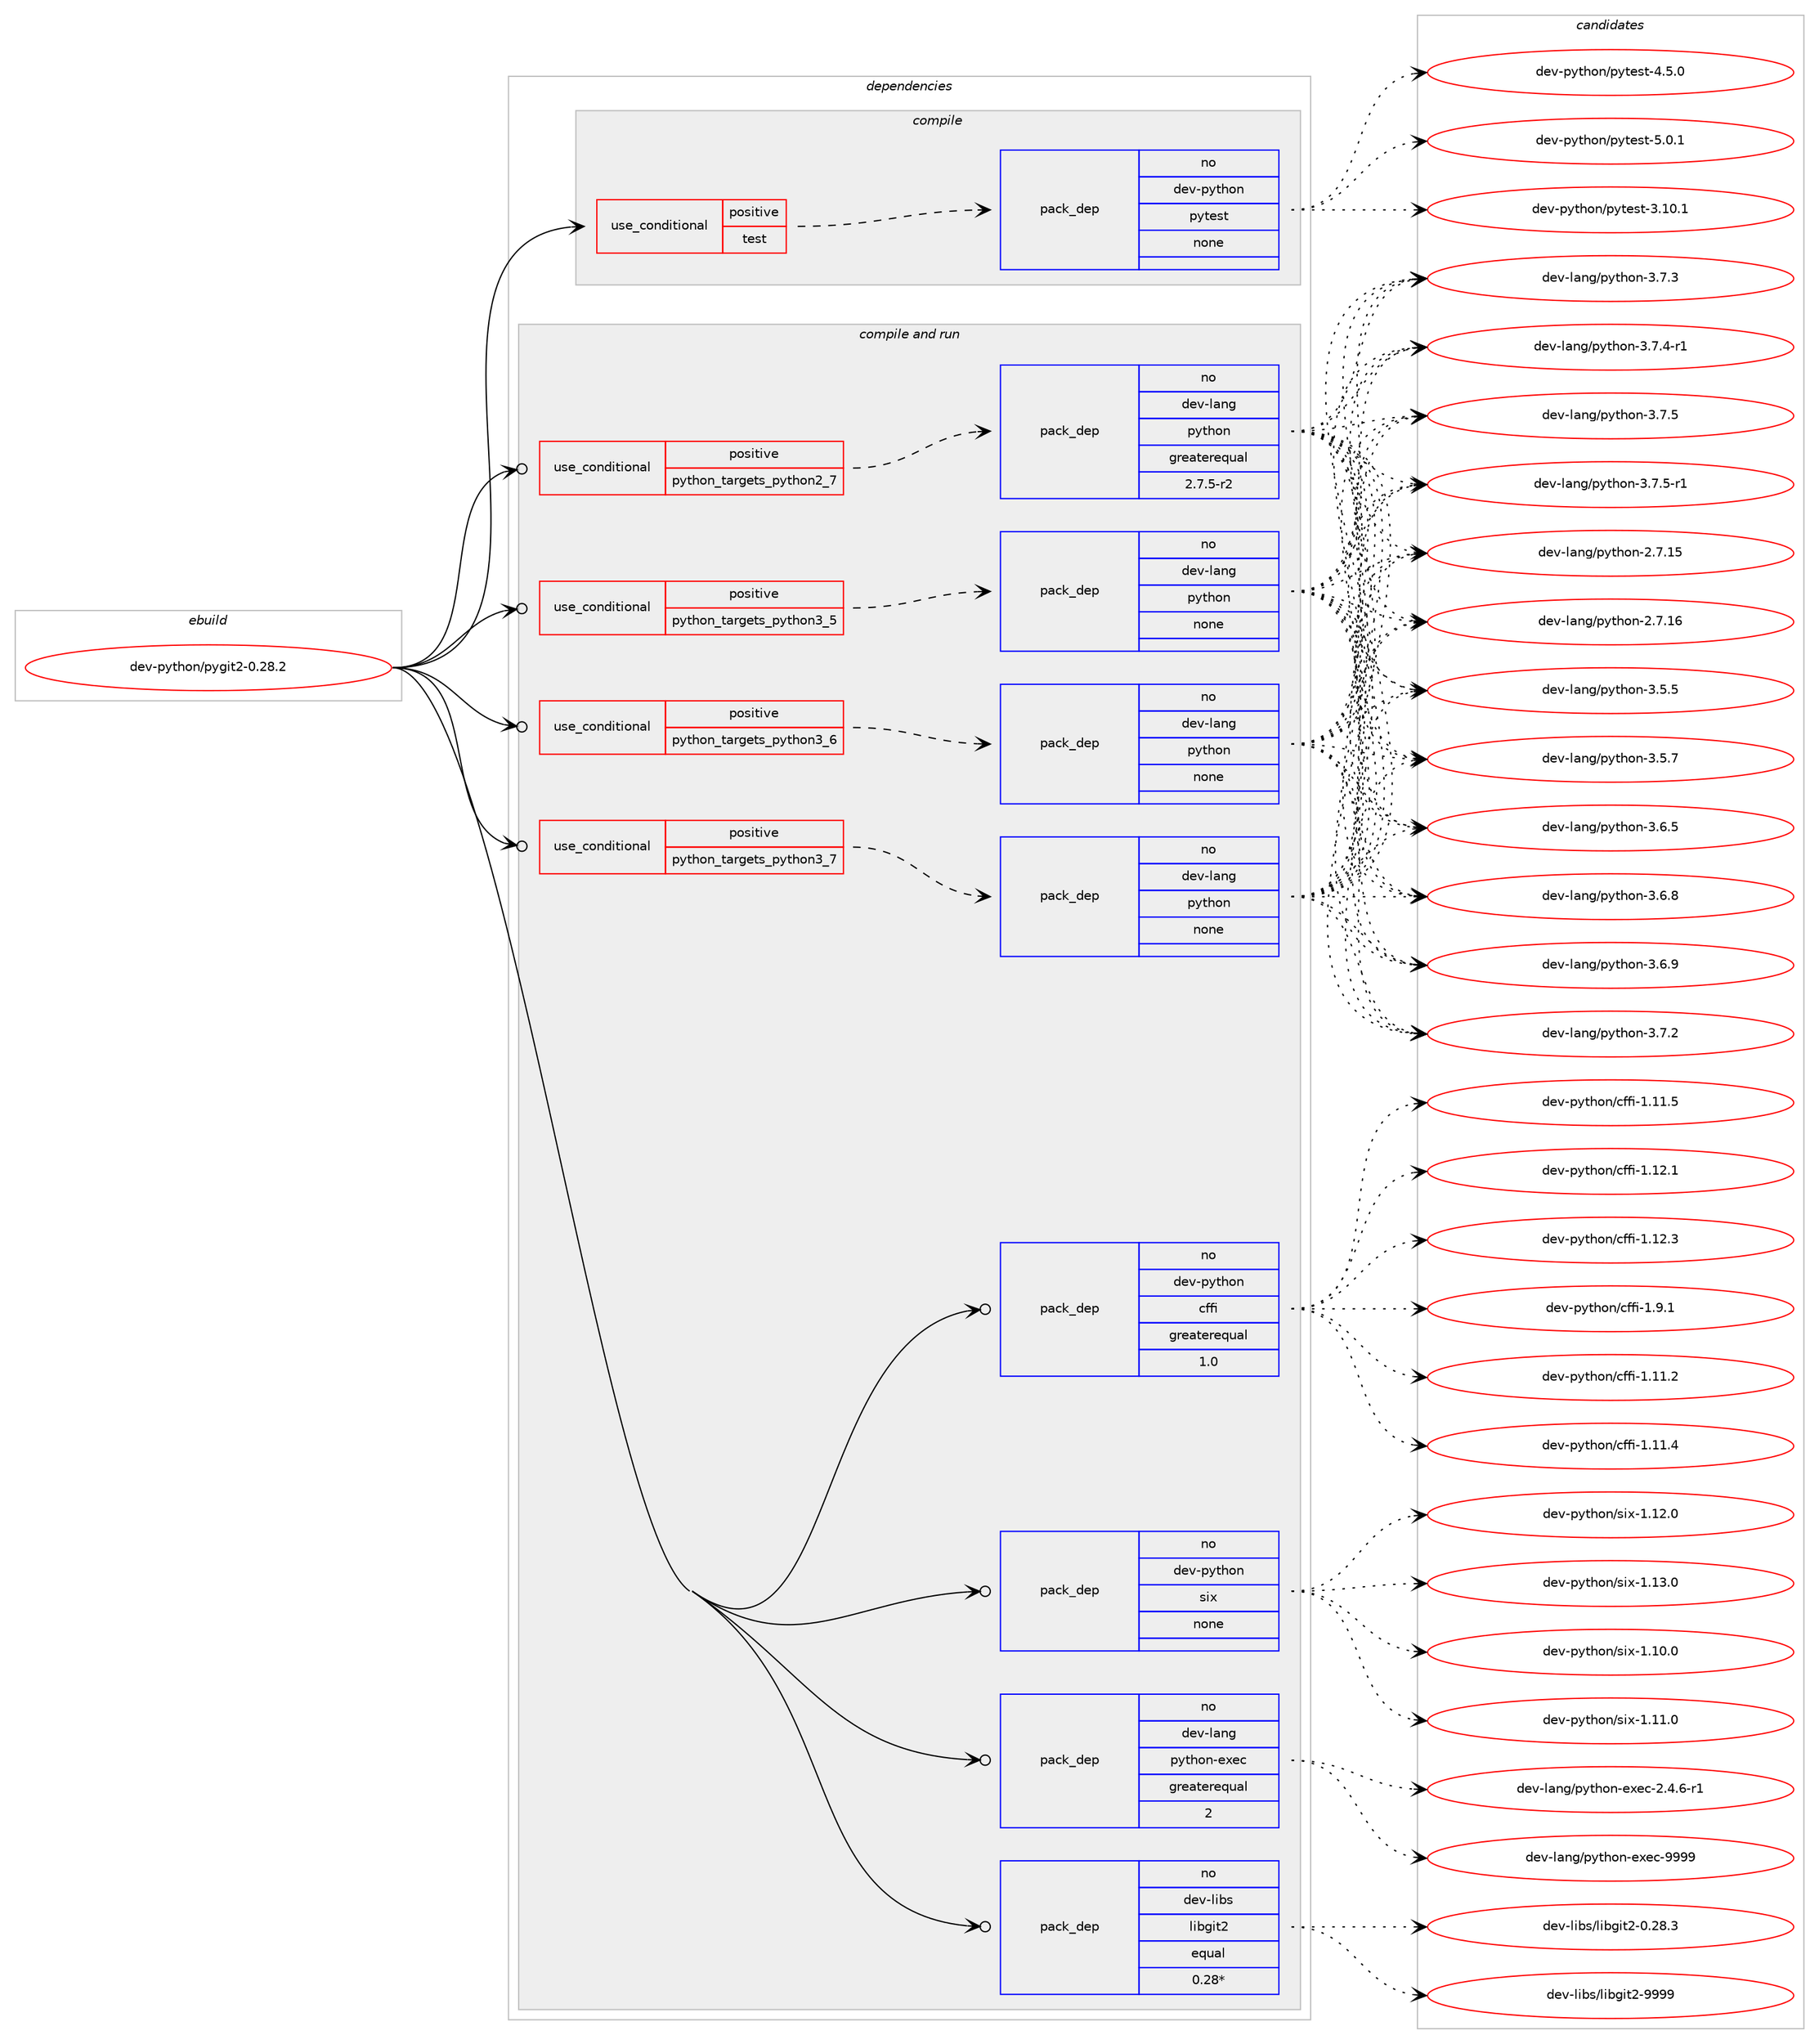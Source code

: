 digraph prolog {

# *************
# Graph options
# *************

newrank=true;
concentrate=true;
compound=true;
graph [rankdir=LR,fontname=Helvetica,fontsize=10,ranksep=1.5];#, ranksep=2.5, nodesep=0.2];
edge  [arrowhead=vee];
node  [fontname=Helvetica,fontsize=10];

# **********
# The ebuild
# **********

subgraph cluster_leftcol {
color=gray;
rank=same;
label=<<i>ebuild</i>>;
id [label="dev-python/pygit2-0.28.2", color=red, width=4, href="../dev-python/pygit2-0.28.2.svg"];
}

# ****************
# The dependencies
# ****************

subgraph cluster_midcol {
color=gray;
label=<<i>dependencies</i>>;
subgraph cluster_compile {
fillcolor="#eeeeee";
style=filled;
label=<<i>compile</i>>;
subgraph cond145926 {
dependency626012 [label=<<TABLE BORDER="0" CELLBORDER="1" CELLSPACING="0" CELLPADDING="4"><TR><TD ROWSPAN="3" CELLPADDING="10">use_conditional</TD></TR><TR><TD>positive</TD></TR><TR><TD>test</TD></TR></TABLE>>, shape=none, color=red];
subgraph pack468242 {
dependency626013 [label=<<TABLE BORDER="0" CELLBORDER="1" CELLSPACING="0" CELLPADDING="4" WIDTH="220"><TR><TD ROWSPAN="6" CELLPADDING="30">pack_dep</TD></TR><TR><TD WIDTH="110">no</TD></TR><TR><TD>dev-python</TD></TR><TR><TD>pytest</TD></TR><TR><TD>none</TD></TR><TR><TD></TD></TR></TABLE>>, shape=none, color=blue];
}
dependency626012:e -> dependency626013:w [weight=20,style="dashed",arrowhead="vee"];
}
id:e -> dependency626012:w [weight=20,style="solid",arrowhead="vee"];
}
subgraph cluster_compileandrun {
fillcolor="#eeeeee";
style=filled;
label=<<i>compile and run</i>>;
subgraph cond145927 {
dependency626014 [label=<<TABLE BORDER="0" CELLBORDER="1" CELLSPACING="0" CELLPADDING="4"><TR><TD ROWSPAN="3" CELLPADDING="10">use_conditional</TD></TR><TR><TD>positive</TD></TR><TR><TD>python_targets_python2_7</TD></TR></TABLE>>, shape=none, color=red];
subgraph pack468243 {
dependency626015 [label=<<TABLE BORDER="0" CELLBORDER="1" CELLSPACING="0" CELLPADDING="4" WIDTH="220"><TR><TD ROWSPAN="6" CELLPADDING="30">pack_dep</TD></TR><TR><TD WIDTH="110">no</TD></TR><TR><TD>dev-lang</TD></TR><TR><TD>python</TD></TR><TR><TD>greaterequal</TD></TR><TR><TD>2.7.5-r2</TD></TR></TABLE>>, shape=none, color=blue];
}
dependency626014:e -> dependency626015:w [weight=20,style="dashed",arrowhead="vee"];
}
id:e -> dependency626014:w [weight=20,style="solid",arrowhead="odotvee"];
subgraph cond145928 {
dependency626016 [label=<<TABLE BORDER="0" CELLBORDER="1" CELLSPACING="0" CELLPADDING="4"><TR><TD ROWSPAN="3" CELLPADDING="10">use_conditional</TD></TR><TR><TD>positive</TD></TR><TR><TD>python_targets_python3_5</TD></TR></TABLE>>, shape=none, color=red];
subgraph pack468244 {
dependency626017 [label=<<TABLE BORDER="0" CELLBORDER="1" CELLSPACING="0" CELLPADDING="4" WIDTH="220"><TR><TD ROWSPAN="6" CELLPADDING="30">pack_dep</TD></TR><TR><TD WIDTH="110">no</TD></TR><TR><TD>dev-lang</TD></TR><TR><TD>python</TD></TR><TR><TD>none</TD></TR><TR><TD></TD></TR></TABLE>>, shape=none, color=blue];
}
dependency626016:e -> dependency626017:w [weight=20,style="dashed",arrowhead="vee"];
}
id:e -> dependency626016:w [weight=20,style="solid",arrowhead="odotvee"];
subgraph cond145929 {
dependency626018 [label=<<TABLE BORDER="0" CELLBORDER="1" CELLSPACING="0" CELLPADDING="4"><TR><TD ROWSPAN="3" CELLPADDING="10">use_conditional</TD></TR><TR><TD>positive</TD></TR><TR><TD>python_targets_python3_6</TD></TR></TABLE>>, shape=none, color=red];
subgraph pack468245 {
dependency626019 [label=<<TABLE BORDER="0" CELLBORDER="1" CELLSPACING="0" CELLPADDING="4" WIDTH="220"><TR><TD ROWSPAN="6" CELLPADDING="30">pack_dep</TD></TR><TR><TD WIDTH="110">no</TD></TR><TR><TD>dev-lang</TD></TR><TR><TD>python</TD></TR><TR><TD>none</TD></TR><TR><TD></TD></TR></TABLE>>, shape=none, color=blue];
}
dependency626018:e -> dependency626019:w [weight=20,style="dashed",arrowhead="vee"];
}
id:e -> dependency626018:w [weight=20,style="solid",arrowhead="odotvee"];
subgraph cond145930 {
dependency626020 [label=<<TABLE BORDER="0" CELLBORDER="1" CELLSPACING="0" CELLPADDING="4"><TR><TD ROWSPAN="3" CELLPADDING="10">use_conditional</TD></TR><TR><TD>positive</TD></TR><TR><TD>python_targets_python3_7</TD></TR></TABLE>>, shape=none, color=red];
subgraph pack468246 {
dependency626021 [label=<<TABLE BORDER="0" CELLBORDER="1" CELLSPACING="0" CELLPADDING="4" WIDTH="220"><TR><TD ROWSPAN="6" CELLPADDING="30">pack_dep</TD></TR><TR><TD WIDTH="110">no</TD></TR><TR><TD>dev-lang</TD></TR><TR><TD>python</TD></TR><TR><TD>none</TD></TR><TR><TD></TD></TR></TABLE>>, shape=none, color=blue];
}
dependency626020:e -> dependency626021:w [weight=20,style="dashed",arrowhead="vee"];
}
id:e -> dependency626020:w [weight=20,style="solid",arrowhead="odotvee"];
subgraph pack468247 {
dependency626022 [label=<<TABLE BORDER="0" CELLBORDER="1" CELLSPACING="0" CELLPADDING="4" WIDTH="220"><TR><TD ROWSPAN="6" CELLPADDING="30">pack_dep</TD></TR><TR><TD WIDTH="110">no</TD></TR><TR><TD>dev-lang</TD></TR><TR><TD>python-exec</TD></TR><TR><TD>greaterequal</TD></TR><TR><TD>2</TD></TR></TABLE>>, shape=none, color=blue];
}
id:e -> dependency626022:w [weight=20,style="solid",arrowhead="odotvee"];
subgraph pack468248 {
dependency626023 [label=<<TABLE BORDER="0" CELLBORDER="1" CELLSPACING="0" CELLPADDING="4" WIDTH="220"><TR><TD ROWSPAN="6" CELLPADDING="30">pack_dep</TD></TR><TR><TD WIDTH="110">no</TD></TR><TR><TD>dev-libs</TD></TR><TR><TD>libgit2</TD></TR><TR><TD>equal</TD></TR><TR><TD>0.28*</TD></TR></TABLE>>, shape=none, color=blue];
}
id:e -> dependency626023:w [weight=20,style="solid",arrowhead="odotvee"];
subgraph pack468249 {
dependency626024 [label=<<TABLE BORDER="0" CELLBORDER="1" CELLSPACING="0" CELLPADDING="4" WIDTH="220"><TR><TD ROWSPAN="6" CELLPADDING="30">pack_dep</TD></TR><TR><TD WIDTH="110">no</TD></TR><TR><TD>dev-python</TD></TR><TR><TD>cffi</TD></TR><TR><TD>greaterequal</TD></TR><TR><TD>1.0</TD></TR></TABLE>>, shape=none, color=blue];
}
id:e -> dependency626024:w [weight=20,style="solid",arrowhead="odotvee"];
subgraph pack468250 {
dependency626025 [label=<<TABLE BORDER="0" CELLBORDER="1" CELLSPACING="0" CELLPADDING="4" WIDTH="220"><TR><TD ROWSPAN="6" CELLPADDING="30">pack_dep</TD></TR><TR><TD WIDTH="110">no</TD></TR><TR><TD>dev-python</TD></TR><TR><TD>six</TD></TR><TR><TD>none</TD></TR><TR><TD></TD></TR></TABLE>>, shape=none, color=blue];
}
id:e -> dependency626025:w [weight=20,style="solid",arrowhead="odotvee"];
}
subgraph cluster_run {
fillcolor="#eeeeee";
style=filled;
label=<<i>run</i>>;
}
}

# **************
# The candidates
# **************

subgraph cluster_choices {
rank=same;
color=gray;
label=<<i>candidates</i>>;

subgraph choice468242 {
color=black;
nodesep=1;
choice100101118451121211161041111104711212111610111511645514649484649 [label="dev-python/pytest-3.10.1", color=red, width=4,href="../dev-python/pytest-3.10.1.svg"];
choice1001011184511212111610411111047112121116101115116455246534648 [label="dev-python/pytest-4.5.0", color=red, width=4,href="../dev-python/pytest-4.5.0.svg"];
choice1001011184511212111610411111047112121116101115116455346484649 [label="dev-python/pytest-5.0.1", color=red, width=4,href="../dev-python/pytest-5.0.1.svg"];
dependency626013:e -> choice100101118451121211161041111104711212111610111511645514649484649:w [style=dotted,weight="100"];
dependency626013:e -> choice1001011184511212111610411111047112121116101115116455246534648:w [style=dotted,weight="100"];
dependency626013:e -> choice1001011184511212111610411111047112121116101115116455346484649:w [style=dotted,weight="100"];
}
subgraph choice468243 {
color=black;
nodesep=1;
choice10010111845108971101034711212111610411111045504655464953 [label="dev-lang/python-2.7.15", color=red, width=4,href="../dev-lang/python-2.7.15.svg"];
choice10010111845108971101034711212111610411111045504655464954 [label="dev-lang/python-2.7.16", color=red, width=4,href="../dev-lang/python-2.7.16.svg"];
choice100101118451089711010347112121116104111110455146534653 [label="dev-lang/python-3.5.5", color=red, width=4,href="../dev-lang/python-3.5.5.svg"];
choice100101118451089711010347112121116104111110455146534655 [label="dev-lang/python-3.5.7", color=red, width=4,href="../dev-lang/python-3.5.7.svg"];
choice100101118451089711010347112121116104111110455146544653 [label="dev-lang/python-3.6.5", color=red, width=4,href="../dev-lang/python-3.6.5.svg"];
choice100101118451089711010347112121116104111110455146544656 [label="dev-lang/python-3.6.8", color=red, width=4,href="../dev-lang/python-3.6.8.svg"];
choice100101118451089711010347112121116104111110455146544657 [label="dev-lang/python-3.6.9", color=red, width=4,href="../dev-lang/python-3.6.9.svg"];
choice100101118451089711010347112121116104111110455146554650 [label="dev-lang/python-3.7.2", color=red, width=4,href="../dev-lang/python-3.7.2.svg"];
choice100101118451089711010347112121116104111110455146554651 [label="dev-lang/python-3.7.3", color=red, width=4,href="../dev-lang/python-3.7.3.svg"];
choice1001011184510897110103471121211161041111104551465546524511449 [label="dev-lang/python-3.7.4-r1", color=red, width=4,href="../dev-lang/python-3.7.4-r1.svg"];
choice100101118451089711010347112121116104111110455146554653 [label="dev-lang/python-3.7.5", color=red, width=4,href="../dev-lang/python-3.7.5.svg"];
choice1001011184510897110103471121211161041111104551465546534511449 [label="dev-lang/python-3.7.5-r1", color=red, width=4,href="../dev-lang/python-3.7.5-r1.svg"];
dependency626015:e -> choice10010111845108971101034711212111610411111045504655464953:w [style=dotted,weight="100"];
dependency626015:e -> choice10010111845108971101034711212111610411111045504655464954:w [style=dotted,weight="100"];
dependency626015:e -> choice100101118451089711010347112121116104111110455146534653:w [style=dotted,weight="100"];
dependency626015:e -> choice100101118451089711010347112121116104111110455146534655:w [style=dotted,weight="100"];
dependency626015:e -> choice100101118451089711010347112121116104111110455146544653:w [style=dotted,weight="100"];
dependency626015:e -> choice100101118451089711010347112121116104111110455146544656:w [style=dotted,weight="100"];
dependency626015:e -> choice100101118451089711010347112121116104111110455146544657:w [style=dotted,weight="100"];
dependency626015:e -> choice100101118451089711010347112121116104111110455146554650:w [style=dotted,weight="100"];
dependency626015:e -> choice100101118451089711010347112121116104111110455146554651:w [style=dotted,weight="100"];
dependency626015:e -> choice1001011184510897110103471121211161041111104551465546524511449:w [style=dotted,weight="100"];
dependency626015:e -> choice100101118451089711010347112121116104111110455146554653:w [style=dotted,weight="100"];
dependency626015:e -> choice1001011184510897110103471121211161041111104551465546534511449:w [style=dotted,weight="100"];
}
subgraph choice468244 {
color=black;
nodesep=1;
choice10010111845108971101034711212111610411111045504655464953 [label="dev-lang/python-2.7.15", color=red, width=4,href="../dev-lang/python-2.7.15.svg"];
choice10010111845108971101034711212111610411111045504655464954 [label="dev-lang/python-2.7.16", color=red, width=4,href="../dev-lang/python-2.7.16.svg"];
choice100101118451089711010347112121116104111110455146534653 [label="dev-lang/python-3.5.5", color=red, width=4,href="../dev-lang/python-3.5.5.svg"];
choice100101118451089711010347112121116104111110455146534655 [label="dev-lang/python-3.5.7", color=red, width=4,href="../dev-lang/python-3.5.7.svg"];
choice100101118451089711010347112121116104111110455146544653 [label="dev-lang/python-3.6.5", color=red, width=4,href="../dev-lang/python-3.6.5.svg"];
choice100101118451089711010347112121116104111110455146544656 [label="dev-lang/python-3.6.8", color=red, width=4,href="../dev-lang/python-3.6.8.svg"];
choice100101118451089711010347112121116104111110455146544657 [label="dev-lang/python-3.6.9", color=red, width=4,href="../dev-lang/python-3.6.9.svg"];
choice100101118451089711010347112121116104111110455146554650 [label="dev-lang/python-3.7.2", color=red, width=4,href="../dev-lang/python-3.7.2.svg"];
choice100101118451089711010347112121116104111110455146554651 [label="dev-lang/python-3.7.3", color=red, width=4,href="../dev-lang/python-3.7.3.svg"];
choice1001011184510897110103471121211161041111104551465546524511449 [label="dev-lang/python-3.7.4-r1", color=red, width=4,href="../dev-lang/python-3.7.4-r1.svg"];
choice100101118451089711010347112121116104111110455146554653 [label="dev-lang/python-3.7.5", color=red, width=4,href="../dev-lang/python-3.7.5.svg"];
choice1001011184510897110103471121211161041111104551465546534511449 [label="dev-lang/python-3.7.5-r1", color=red, width=4,href="../dev-lang/python-3.7.5-r1.svg"];
dependency626017:e -> choice10010111845108971101034711212111610411111045504655464953:w [style=dotted,weight="100"];
dependency626017:e -> choice10010111845108971101034711212111610411111045504655464954:w [style=dotted,weight="100"];
dependency626017:e -> choice100101118451089711010347112121116104111110455146534653:w [style=dotted,weight="100"];
dependency626017:e -> choice100101118451089711010347112121116104111110455146534655:w [style=dotted,weight="100"];
dependency626017:e -> choice100101118451089711010347112121116104111110455146544653:w [style=dotted,weight="100"];
dependency626017:e -> choice100101118451089711010347112121116104111110455146544656:w [style=dotted,weight="100"];
dependency626017:e -> choice100101118451089711010347112121116104111110455146544657:w [style=dotted,weight="100"];
dependency626017:e -> choice100101118451089711010347112121116104111110455146554650:w [style=dotted,weight="100"];
dependency626017:e -> choice100101118451089711010347112121116104111110455146554651:w [style=dotted,weight="100"];
dependency626017:e -> choice1001011184510897110103471121211161041111104551465546524511449:w [style=dotted,weight="100"];
dependency626017:e -> choice100101118451089711010347112121116104111110455146554653:w [style=dotted,weight="100"];
dependency626017:e -> choice1001011184510897110103471121211161041111104551465546534511449:w [style=dotted,weight="100"];
}
subgraph choice468245 {
color=black;
nodesep=1;
choice10010111845108971101034711212111610411111045504655464953 [label="dev-lang/python-2.7.15", color=red, width=4,href="../dev-lang/python-2.7.15.svg"];
choice10010111845108971101034711212111610411111045504655464954 [label="dev-lang/python-2.7.16", color=red, width=4,href="../dev-lang/python-2.7.16.svg"];
choice100101118451089711010347112121116104111110455146534653 [label="dev-lang/python-3.5.5", color=red, width=4,href="../dev-lang/python-3.5.5.svg"];
choice100101118451089711010347112121116104111110455146534655 [label="dev-lang/python-3.5.7", color=red, width=4,href="../dev-lang/python-3.5.7.svg"];
choice100101118451089711010347112121116104111110455146544653 [label="dev-lang/python-3.6.5", color=red, width=4,href="../dev-lang/python-3.6.5.svg"];
choice100101118451089711010347112121116104111110455146544656 [label="dev-lang/python-3.6.8", color=red, width=4,href="../dev-lang/python-3.6.8.svg"];
choice100101118451089711010347112121116104111110455146544657 [label="dev-lang/python-3.6.9", color=red, width=4,href="../dev-lang/python-3.6.9.svg"];
choice100101118451089711010347112121116104111110455146554650 [label="dev-lang/python-3.7.2", color=red, width=4,href="../dev-lang/python-3.7.2.svg"];
choice100101118451089711010347112121116104111110455146554651 [label="dev-lang/python-3.7.3", color=red, width=4,href="../dev-lang/python-3.7.3.svg"];
choice1001011184510897110103471121211161041111104551465546524511449 [label="dev-lang/python-3.7.4-r1", color=red, width=4,href="../dev-lang/python-3.7.4-r1.svg"];
choice100101118451089711010347112121116104111110455146554653 [label="dev-lang/python-3.7.5", color=red, width=4,href="../dev-lang/python-3.7.5.svg"];
choice1001011184510897110103471121211161041111104551465546534511449 [label="dev-lang/python-3.7.5-r1", color=red, width=4,href="../dev-lang/python-3.7.5-r1.svg"];
dependency626019:e -> choice10010111845108971101034711212111610411111045504655464953:w [style=dotted,weight="100"];
dependency626019:e -> choice10010111845108971101034711212111610411111045504655464954:w [style=dotted,weight="100"];
dependency626019:e -> choice100101118451089711010347112121116104111110455146534653:w [style=dotted,weight="100"];
dependency626019:e -> choice100101118451089711010347112121116104111110455146534655:w [style=dotted,weight="100"];
dependency626019:e -> choice100101118451089711010347112121116104111110455146544653:w [style=dotted,weight="100"];
dependency626019:e -> choice100101118451089711010347112121116104111110455146544656:w [style=dotted,weight="100"];
dependency626019:e -> choice100101118451089711010347112121116104111110455146544657:w [style=dotted,weight="100"];
dependency626019:e -> choice100101118451089711010347112121116104111110455146554650:w [style=dotted,weight="100"];
dependency626019:e -> choice100101118451089711010347112121116104111110455146554651:w [style=dotted,weight="100"];
dependency626019:e -> choice1001011184510897110103471121211161041111104551465546524511449:w [style=dotted,weight="100"];
dependency626019:e -> choice100101118451089711010347112121116104111110455146554653:w [style=dotted,weight="100"];
dependency626019:e -> choice1001011184510897110103471121211161041111104551465546534511449:w [style=dotted,weight="100"];
}
subgraph choice468246 {
color=black;
nodesep=1;
choice10010111845108971101034711212111610411111045504655464953 [label="dev-lang/python-2.7.15", color=red, width=4,href="../dev-lang/python-2.7.15.svg"];
choice10010111845108971101034711212111610411111045504655464954 [label="dev-lang/python-2.7.16", color=red, width=4,href="../dev-lang/python-2.7.16.svg"];
choice100101118451089711010347112121116104111110455146534653 [label="dev-lang/python-3.5.5", color=red, width=4,href="../dev-lang/python-3.5.5.svg"];
choice100101118451089711010347112121116104111110455146534655 [label="dev-lang/python-3.5.7", color=red, width=4,href="../dev-lang/python-3.5.7.svg"];
choice100101118451089711010347112121116104111110455146544653 [label="dev-lang/python-3.6.5", color=red, width=4,href="../dev-lang/python-3.6.5.svg"];
choice100101118451089711010347112121116104111110455146544656 [label="dev-lang/python-3.6.8", color=red, width=4,href="../dev-lang/python-3.6.8.svg"];
choice100101118451089711010347112121116104111110455146544657 [label="dev-lang/python-3.6.9", color=red, width=4,href="../dev-lang/python-3.6.9.svg"];
choice100101118451089711010347112121116104111110455146554650 [label="dev-lang/python-3.7.2", color=red, width=4,href="../dev-lang/python-3.7.2.svg"];
choice100101118451089711010347112121116104111110455146554651 [label="dev-lang/python-3.7.3", color=red, width=4,href="../dev-lang/python-3.7.3.svg"];
choice1001011184510897110103471121211161041111104551465546524511449 [label="dev-lang/python-3.7.4-r1", color=red, width=4,href="../dev-lang/python-3.7.4-r1.svg"];
choice100101118451089711010347112121116104111110455146554653 [label="dev-lang/python-3.7.5", color=red, width=4,href="../dev-lang/python-3.7.5.svg"];
choice1001011184510897110103471121211161041111104551465546534511449 [label="dev-lang/python-3.7.5-r1", color=red, width=4,href="../dev-lang/python-3.7.5-r1.svg"];
dependency626021:e -> choice10010111845108971101034711212111610411111045504655464953:w [style=dotted,weight="100"];
dependency626021:e -> choice10010111845108971101034711212111610411111045504655464954:w [style=dotted,weight="100"];
dependency626021:e -> choice100101118451089711010347112121116104111110455146534653:w [style=dotted,weight="100"];
dependency626021:e -> choice100101118451089711010347112121116104111110455146534655:w [style=dotted,weight="100"];
dependency626021:e -> choice100101118451089711010347112121116104111110455146544653:w [style=dotted,weight="100"];
dependency626021:e -> choice100101118451089711010347112121116104111110455146544656:w [style=dotted,weight="100"];
dependency626021:e -> choice100101118451089711010347112121116104111110455146544657:w [style=dotted,weight="100"];
dependency626021:e -> choice100101118451089711010347112121116104111110455146554650:w [style=dotted,weight="100"];
dependency626021:e -> choice100101118451089711010347112121116104111110455146554651:w [style=dotted,weight="100"];
dependency626021:e -> choice1001011184510897110103471121211161041111104551465546524511449:w [style=dotted,weight="100"];
dependency626021:e -> choice100101118451089711010347112121116104111110455146554653:w [style=dotted,weight="100"];
dependency626021:e -> choice1001011184510897110103471121211161041111104551465546534511449:w [style=dotted,weight="100"];
}
subgraph choice468247 {
color=black;
nodesep=1;
choice10010111845108971101034711212111610411111045101120101994550465246544511449 [label="dev-lang/python-exec-2.4.6-r1", color=red, width=4,href="../dev-lang/python-exec-2.4.6-r1.svg"];
choice10010111845108971101034711212111610411111045101120101994557575757 [label="dev-lang/python-exec-9999", color=red, width=4,href="../dev-lang/python-exec-9999.svg"];
dependency626022:e -> choice10010111845108971101034711212111610411111045101120101994550465246544511449:w [style=dotted,weight="100"];
dependency626022:e -> choice10010111845108971101034711212111610411111045101120101994557575757:w [style=dotted,weight="100"];
}
subgraph choice468248 {
color=black;
nodesep=1;
choice100101118451081059811547108105981031051165045484650564651 [label="dev-libs/libgit2-0.28.3", color=red, width=4,href="../dev-libs/libgit2-0.28.3.svg"];
choice10010111845108105981154710810598103105116504557575757 [label="dev-libs/libgit2-9999", color=red, width=4,href="../dev-libs/libgit2-9999.svg"];
dependency626023:e -> choice100101118451081059811547108105981031051165045484650564651:w [style=dotted,weight="100"];
dependency626023:e -> choice10010111845108105981154710810598103105116504557575757:w [style=dotted,weight="100"];
}
subgraph choice468249 {
color=black;
nodesep=1;
choice10010111845112121116104111110479910210210545494649494650 [label="dev-python/cffi-1.11.2", color=red, width=4,href="../dev-python/cffi-1.11.2.svg"];
choice10010111845112121116104111110479910210210545494649494652 [label="dev-python/cffi-1.11.4", color=red, width=4,href="../dev-python/cffi-1.11.4.svg"];
choice10010111845112121116104111110479910210210545494649494653 [label="dev-python/cffi-1.11.5", color=red, width=4,href="../dev-python/cffi-1.11.5.svg"];
choice10010111845112121116104111110479910210210545494649504649 [label="dev-python/cffi-1.12.1", color=red, width=4,href="../dev-python/cffi-1.12.1.svg"];
choice10010111845112121116104111110479910210210545494649504651 [label="dev-python/cffi-1.12.3", color=red, width=4,href="../dev-python/cffi-1.12.3.svg"];
choice100101118451121211161041111104799102102105454946574649 [label="dev-python/cffi-1.9.1", color=red, width=4,href="../dev-python/cffi-1.9.1.svg"];
dependency626024:e -> choice10010111845112121116104111110479910210210545494649494650:w [style=dotted,weight="100"];
dependency626024:e -> choice10010111845112121116104111110479910210210545494649494652:w [style=dotted,weight="100"];
dependency626024:e -> choice10010111845112121116104111110479910210210545494649494653:w [style=dotted,weight="100"];
dependency626024:e -> choice10010111845112121116104111110479910210210545494649504649:w [style=dotted,weight="100"];
dependency626024:e -> choice10010111845112121116104111110479910210210545494649504651:w [style=dotted,weight="100"];
dependency626024:e -> choice100101118451121211161041111104799102102105454946574649:w [style=dotted,weight="100"];
}
subgraph choice468250 {
color=black;
nodesep=1;
choice100101118451121211161041111104711510512045494649484648 [label="dev-python/six-1.10.0", color=red, width=4,href="../dev-python/six-1.10.0.svg"];
choice100101118451121211161041111104711510512045494649494648 [label="dev-python/six-1.11.0", color=red, width=4,href="../dev-python/six-1.11.0.svg"];
choice100101118451121211161041111104711510512045494649504648 [label="dev-python/six-1.12.0", color=red, width=4,href="../dev-python/six-1.12.0.svg"];
choice100101118451121211161041111104711510512045494649514648 [label="dev-python/six-1.13.0", color=red, width=4,href="../dev-python/six-1.13.0.svg"];
dependency626025:e -> choice100101118451121211161041111104711510512045494649484648:w [style=dotted,weight="100"];
dependency626025:e -> choice100101118451121211161041111104711510512045494649494648:w [style=dotted,weight="100"];
dependency626025:e -> choice100101118451121211161041111104711510512045494649504648:w [style=dotted,weight="100"];
dependency626025:e -> choice100101118451121211161041111104711510512045494649514648:w [style=dotted,weight="100"];
}
}

}
